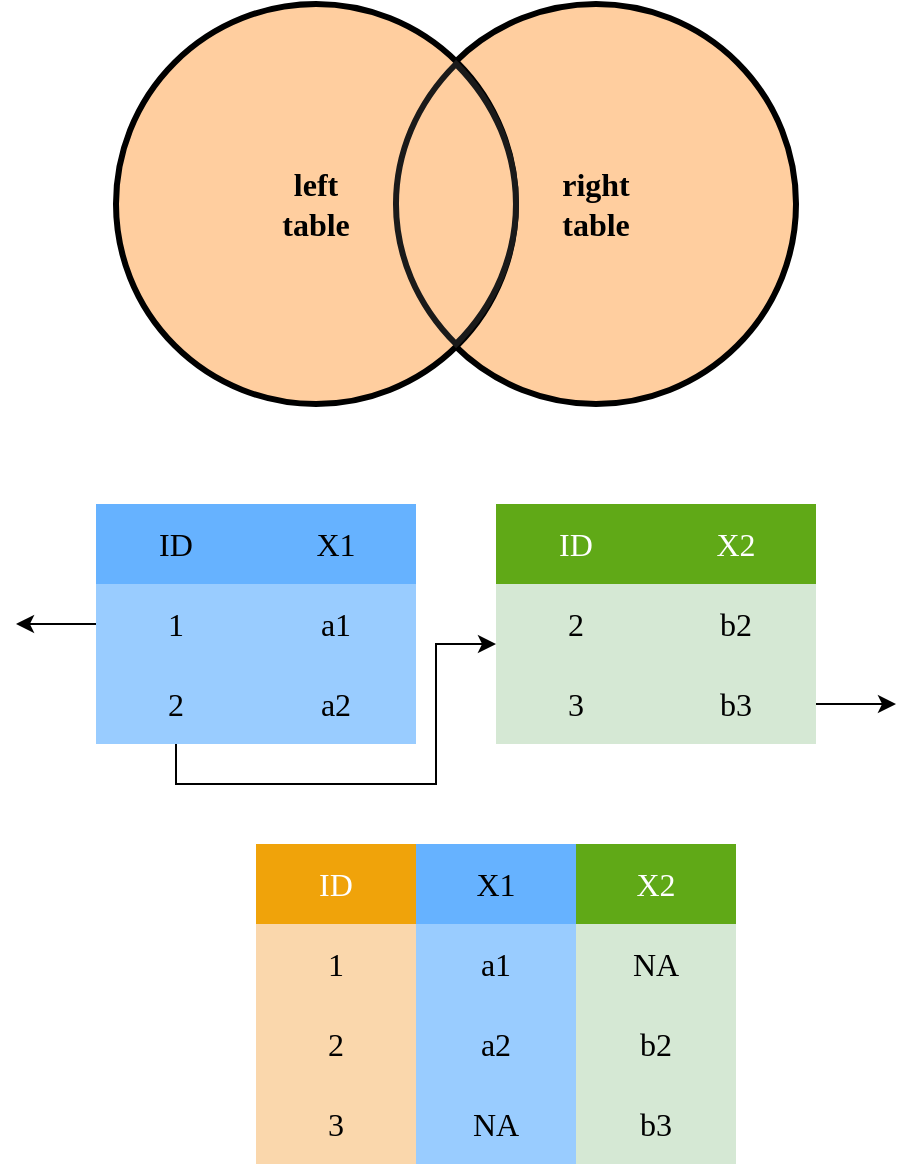 <mxfile version="14.1.8" type="device"><diagram id="xH8wTWWKRyzhNgxqiyp3" name="Page-1"><mxGraphModel dx="1422" dy="822" grid="1" gridSize="10" guides="1" tooltips="1" connect="1" arrows="1" fold="1" page="1" pageScale="1" pageWidth="1200" pageHeight="1600" math="0" shadow="0"><root><mxCell id="0"/><mxCell id="1" parent="0"/><mxCell id="3vnkN7DkJaqMa8Snego_-2" value="&lt;font style=&quot;font-size: 16px&quot; face=&quot;Verdana&quot;&gt;&lt;b&gt;right&lt;br&gt;table&lt;/b&gt;&lt;/font&gt;" style="ellipse;whiteSpace=wrap;html=1;aspect=fixed;strokeWidth=3;shadow=0;fillColor=#FFCE9F;" parent="1" vertex="1"><mxGeometry x="230" y="30" width="200" height="200" as="geometry"/></mxCell><mxCell id="3vnkN7DkJaqMa8Snego_-1" value="&lt;font style=&quot;font-size: 16px&quot; face=&quot;Verdana&quot;&gt;&lt;b&gt;left&lt;br&gt;table&lt;/b&gt;&lt;/font&gt;" style="ellipse;whiteSpace=wrap;html=1;aspect=fixed;strokeWidth=3;shadow=0;fillColor=#FFCE9F;" parent="1" vertex="1"><mxGeometry x="90" y="30" width="200" height="200" as="geometry"/></mxCell><mxCell id="3vnkN7DkJaqMa8Snego_-5" value="&lt;font face=&quot;Verdana&quot; style=&quot;font-size: 16px&quot;&gt;ID&lt;/font&gt;" style="rounded=0;whiteSpace=wrap;html=1;shadow=0;strokeWidth=3;fillColor=#66B2FF;strokeColor=none;" parent="1" vertex="1"><mxGeometry x="80" y="280" width="80" height="40" as="geometry"/></mxCell><mxCell id="3vnkN7DkJaqMa8Snego_-6" value="&lt;font face=&quot;Verdana&quot; style=&quot;font-size: 16px&quot;&gt;X1&lt;/font&gt;" style="rounded=0;whiteSpace=wrap;html=1;shadow=0;strokeWidth=3;fillColor=#66B2FF;strokeColor=none;" parent="1" vertex="1"><mxGeometry x="160" y="280" width="80" height="40" as="geometry"/></mxCell><mxCell id="EN1n3d0lgI2WDZN3aTmc-10" style="edgeStyle=orthogonalEdgeStyle;rounded=0;orthogonalLoop=1;jettySize=auto;html=1;exitX=0;exitY=0.5;exitDx=0;exitDy=0;" parent="1" source="3vnkN7DkJaqMa8Snego_-7" edge="1"><mxGeometry relative="1" as="geometry"><mxPoint x="40" y="340" as="targetPoint"/></mxGeometry></mxCell><mxCell id="3vnkN7DkJaqMa8Snego_-7" value="&lt;font face=&quot;Verdana&quot; style=&quot;font-size: 16px&quot;&gt;1&lt;/font&gt;" style="rounded=0;whiteSpace=wrap;html=1;shadow=0;strokeWidth=3;fillColor=#99CCFF;strokeColor=none;" parent="1" vertex="1"><mxGeometry x="80" y="320" width="80" height="40" as="geometry"/></mxCell><mxCell id="3vnkN7DkJaqMa8Snego_-28" style="edgeStyle=orthogonalEdgeStyle;rounded=0;orthogonalLoop=1;jettySize=auto;html=1;exitX=0.5;exitY=1;exitDx=0;exitDy=0;entryX=0;entryY=0.75;entryDx=0;entryDy=0;" parent="1" source="3vnkN7DkJaqMa8Snego_-8" target="3vnkN7DkJaqMa8Snego_-13" edge="1"><mxGeometry relative="1" as="geometry"><Array as="points"><mxPoint x="120" y="420"/><mxPoint x="250" y="420"/><mxPoint x="250" y="350"/></Array></mxGeometry></mxCell><mxCell id="3vnkN7DkJaqMa8Snego_-8" value="&lt;font face=&quot;Verdana&quot; style=&quot;font-size: 16px&quot;&gt;2&lt;/font&gt;" style="rounded=0;whiteSpace=wrap;html=1;shadow=0;strokeWidth=3;fillColor=#99CCFF;strokeColor=none;" parent="1" vertex="1"><mxGeometry x="80" y="360" width="80" height="40" as="geometry"/></mxCell><mxCell id="3vnkN7DkJaqMa8Snego_-9" value="&lt;font face=&quot;Verdana&quot; style=&quot;font-size: 16px&quot;&gt;a1&lt;/font&gt;" style="rounded=0;whiteSpace=wrap;html=1;shadow=0;strokeWidth=3;fillColor=#99CCFF;strokeColor=none;" parent="1" vertex="1"><mxGeometry x="160" y="320" width="80" height="40" as="geometry"/></mxCell><mxCell id="3vnkN7DkJaqMa8Snego_-10" value="&lt;font face=&quot;Verdana&quot; style=&quot;font-size: 16px&quot;&gt;a2&lt;/font&gt;" style="rounded=0;whiteSpace=wrap;html=1;shadow=0;strokeWidth=3;fillColor=#99CCFF;strokeColor=none;" parent="1" vertex="1"><mxGeometry x="160" y="360" width="80" height="40" as="geometry"/></mxCell><mxCell id="3vnkN7DkJaqMa8Snego_-11" value="&lt;font face=&quot;Verdana&quot; style=&quot;font-size: 16px&quot;&gt;ID&lt;/font&gt;" style="rounded=0;whiteSpace=wrap;html=1;shadow=0;strokeWidth=3;fillColor=#60a917;fontColor=#ffffff;strokeColor=none;" parent="1" vertex="1"><mxGeometry x="280" y="280" width="80" height="40" as="geometry"/></mxCell><mxCell id="3vnkN7DkJaqMa8Snego_-12" value="&lt;font face=&quot;Verdana&quot; style=&quot;font-size: 16px&quot;&gt;X2&lt;/font&gt;" style="rounded=0;whiteSpace=wrap;html=1;shadow=0;strokeWidth=3;fillColor=#60a917;fontColor=#ffffff;strokeColor=none;" parent="1" vertex="1"><mxGeometry x="360" y="280" width="80" height="40" as="geometry"/></mxCell><mxCell id="3vnkN7DkJaqMa8Snego_-13" value="&lt;font face=&quot;Verdana&quot; style=&quot;font-size: 16px&quot;&gt;2&lt;/font&gt;" style="rounded=0;whiteSpace=wrap;html=1;shadow=0;strokeWidth=3;fillColor=#d5e8d4;strokeColor=none;" parent="1" vertex="1"><mxGeometry x="280" y="320" width="80" height="40" as="geometry"/></mxCell><mxCell id="3vnkN7DkJaqMa8Snego_-14" value="&lt;font face=&quot;Verdana&quot; style=&quot;font-size: 16px&quot;&gt;3&lt;/font&gt;" style="rounded=0;whiteSpace=wrap;html=1;shadow=0;strokeWidth=3;fillColor=#d5e8d4;strokeColor=none;" parent="1" vertex="1"><mxGeometry x="280" y="360" width="80" height="40" as="geometry"/></mxCell><mxCell id="3vnkN7DkJaqMa8Snego_-15" value="&lt;font face=&quot;Verdana&quot; style=&quot;font-size: 16px&quot;&gt;b2&lt;/font&gt;" style="rounded=0;whiteSpace=wrap;html=1;shadow=0;strokeWidth=3;fillColor=#d5e8d4;strokeColor=none;" parent="1" vertex="1"><mxGeometry x="360" y="320" width="80" height="40" as="geometry"/></mxCell><mxCell id="EN1n3d0lgI2WDZN3aTmc-11" style="edgeStyle=orthogonalEdgeStyle;rounded=0;orthogonalLoop=1;jettySize=auto;html=1;exitX=1;exitY=0.5;exitDx=0;exitDy=0;" parent="1" source="3vnkN7DkJaqMa8Snego_-16" edge="1"><mxGeometry relative="1" as="geometry"><mxPoint x="480" y="380" as="targetPoint"/></mxGeometry></mxCell><mxCell id="3vnkN7DkJaqMa8Snego_-16" value="&lt;font face=&quot;Verdana&quot; style=&quot;font-size: 16px&quot;&gt;b3&lt;/font&gt;" style="rounded=0;whiteSpace=wrap;html=1;shadow=0;strokeWidth=3;fillColor=#d5e8d4;strokeColor=none;" parent="1" vertex="1"><mxGeometry x="360" y="360" width="80" height="40" as="geometry"/></mxCell><mxCell id="3vnkN7DkJaqMa8Snego_-17" value="&lt;font face=&quot;Verdana&quot; style=&quot;font-size: 16px&quot;&gt;ID&lt;/font&gt;" style="rounded=0;whiteSpace=wrap;html=1;shadow=0;strokeWidth=3;fillColor=#f0a30a;fontColor=#ffffff;strokeColor=none;" parent="1" vertex="1"><mxGeometry x="160" y="450" width="80" height="40" as="geometry"/></mxCell><mxCell id="3vnkN7DkJaqMa8Snego_-19" value="&lt;font face=&quot;Verdana&quot; style=&quot;font-size: 16px&quot;&gt;2&lt;/font&gt;" style="rounded=0;whiteSpace=wrap;html=1;shadow=0;strokeWidth=3;fillColor=#fad7ac;strokeColor=none;" parent="1" vertex="1"><mxGeometry x="160" y="530" width="80" height="40" as="geometry"/></mxCell><mxCell id="3vnkN7DkJaqMa8Snego_-20" value="&lt;font face=&quot;Verdana&quot; style=&quot;font-size: 16px&quot;&gt;X1&lt;/font&gt;" style="rounded=0;whiteSpace=wrap;html=1;shadow=0;strokeWidth=3;fillColor=#66B2FF;strokeColor=none;" parent="1" vertex="1"><mxGeometry x="240" y="450" width="80" height="40" as="geometry"/></mxCell><mxCell id="3vnkN7DkJaqMa8Snego_-22" value="&lt;font face=&quot;Verdana&quot; style=&quot;font-size: 16px&quot;&gt;a2&lt;/font&gt;" style="rounded=0;whiteSpace=wrap;html=1;shadow=0;strokeWidth=3;fillColor=#99CCFF;strokeColor=none;" parent="1" vertex="1"><mxGeometry x="240" y="530" width="80" height="40" as="geometry"/></mxCell><mxCell id="3vnkN7DkJaqMa8Snego_-23" value="&lt;font face=&quot;Verdana&quot; style=&quot;font-size: 16px&quot;&gt;X2&lt;/font&gt;" style="rounded=0;whiteSpace=wrap;html=1;shadow=0;strokeWidth=3;fillColor=#60a917;fontColor=#ffffff;strokeColor=none;" parent="1" vertex="1"><mxGeometry x="320" y="450" width="80" height="40" as="geometry"/></mxCell><mxCell id="3vnkN7DkJaqMa8Snego_-25" value="&lt;font face=&quot;Verdana&quot; style=&quot;font-size: 16px&quot;&gt;b2&lt;/font&gt;" style="rounded=0;whiteSpace=wrap;html=1;shadow=0;strokeWidth=3;fillColor=#d5e8d4;strokeColor=none;" parent="1" vertex="1"><mxGeometry x="320" y="530" width="80" height="40" as="geometry"/></mxCell><mxCell id="EN1n3d0lgI2WDZN3aTmc-9" value="" style="whiteSpace=wrap;html=1;shape=mxgraph.basic.pointed_oval;strokeColor=#1A1A1A;fillColor=#FFCE9F;strokeWidth=3;" parent="1" vertex="1"><mxGeometry x="220" y="60" width="80" height="140" as="geometry"/></mxCell><mxCell id="3gf89WL4RulwpuCVm-X2-1" value="&lt;font face=&quot;Verdana&quot; style=&quot;font-size: 16px&quot;&gt;1&lt;/font&gt;" style="rounded=0;whiteSpace=wrap;html=1;shadow=0;strokeWidth=3;fillColor=#fad7ac;strokeColor=none;" vertex="1" parent="1"><mxGeometry x="160" y="490" width="80" height="40" as="geometry"/></mxCell><mxCell id="3gf89WL4RulwpuCVm-X2-2" value="&lt;font face=&quot;Verdana&quot; style=&quot;font-size: 16px&quot;&gt;a1&lt;/font&gt;" style="rounded=0;whiteSpace=wrap;html=1;shadow=0;strokeWidth=3;fillColor=#99CCFF;strokeColor=none;" vertex="1" parent="1"><mxGeometry x="240" y="490" width="80" height="40" as="geometry"/></mxCell><mxCell id="3gf89WL4RulwpuCVm-X2-3" value="&lt;font face=&quot;Verdana&quot; style=&quot;font-size: 16px&quot;&gt;NA&lt;/font&gt;" style="rounded=0;whiteSpace=wrap;html=1;shadow=0;strokeWidth=3;fillColor=#d5e8d4;strokeColor=none;" vertex="1" parent="1"><mxGeometry x="320" y="490" width="80" height="40" as="geometry"/></mxCell><mxCell id="3gf89WL4RulwpuCVm-X2-4" value="&lt;font face=&quot;Verdana&quot; style=&quot;font-size: 16px&quot;&gt;3&lt;/font&gt;" style="rounded=0;whiteSpace=wrap;html=1;shadow=0;strokeWidth=3;fillColor=#fad7ac;strokeColor=none;" vertex="1" parent="1"><mxGeometry x="160" y="570" width="80" height="40" as="geometry"/></mxCell><mxCell id="3gf89WL4RulwpuCVm-X2-5" value="&lt;font face=&quot;Verdana&quot;&gt;&lt;span style=&quot;font-size: 16px&quot;&gt;NA&lt;/span&gt;&lt;/font&gt;" style="rounded=0;whiteSpace=wrap;html=1;shadow=0;strokeWidth=3;fillColor=#99CCFF;strokeColor=none;" vertex="1" parent="1"><mxGeometry x="240" y="570" width="80" height="40" as="geometry"/></mxCell><mxCell id="3gf89WL4RulwpuCVm-X2-6" value="&lt;font face=&quot;Verdana&quot; style=&quot;font-size: 16px&quot;&gt;b3&lt;/font&gt;" style="rounded=0;whiteSpace=wrap;html=1;shadow=0;strokeWidth=3;fillColor=#d5e8d4;strokeColor=none;" vertex="1" parent="1"><mxGeometry x="320" y="570" width="80" height="40" as="geometry"/></mxCell><mxCell id="R_-fjwTzoSGyCYx3_yw6-45" value="Couche non nommée" parent="0"/></root></mxGraphModel></diagram></mxfile>